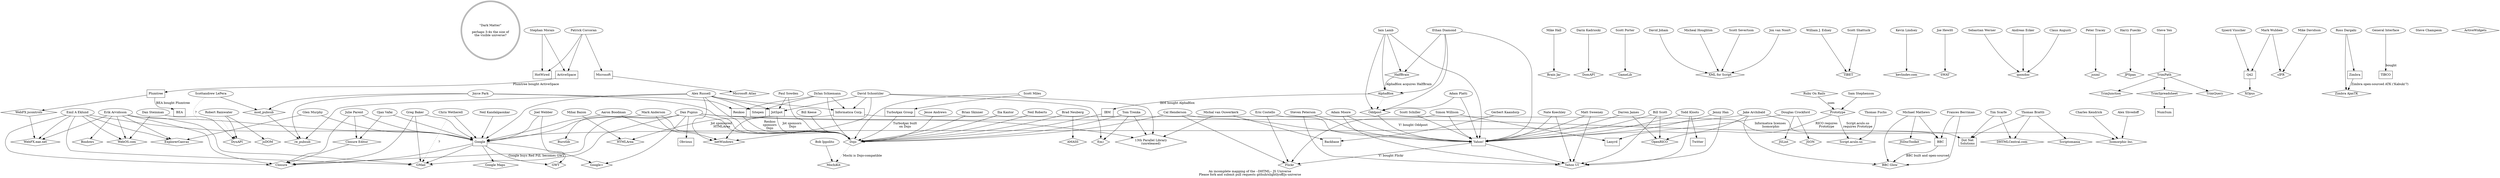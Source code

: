 /*
 * A Map of the JavaScript Universe
 *
 * Copyright 2005, The Dojo Foundation
 *
 * This file is ENTIRELY PROVISIONAL AND MUTABLE. If you think there is
 * something wrong, boneheaded, or otherwise daft then fork it and submit a pull request
 *
 */

digraph js_universe
  {
    // graph-wide config
    center=true;
    // overlap=scale;
    splines=true;
    // concentrate=true;
    label="An incomplete mapping of the --DHTML-- JS Universe\nPlease fork and submit pull requests github/slightlyoff/js-universe";

    // "dark matter"
    dm [ label="\"Dark Matter\"\n\nperhaps 3-4x the size of\nthe visible universe?",shape=doublecircle ];

    // developer to project/company relationships
    alexr -> INFA;
    alexr -> NW;
    alexr -> Dojo;
    alexr -> Jot;
    alexr -> RePubSub;
    alexr -> Sitepen;
    alexr -> Google;
    jpark -> ModPubSub;
    jpark -> RePubSub;
    jpark -> Dojo;
    jpark -> Renkoo;
    mda -> NW;
    mda -> Dojo;
    mda -> Burst;
    boogs -> Dojo;
    boogs -> Google;
    dpup -> Dojo;
    dpup -> DotNetSol;
    dpup -> _13p;
    dpup -> Google;
    dpup -> Gmail;
    dpup -> GPlus;
    dpup -> Closure;
    dpup -> Obvious;
    psowden -> Dojo;
    psowden -> Jot;
    dylan -> INFA;
    dylan -> Dojo;
    dylan -> Renkoo;
    dylan -> Sitepen;
    ttrenka -> Dojo;
    ttrenka -> FM;
    ttrenka -> _13p;
    bratta -> Scriptomania;
    bratta -> DHTMLCentral;
    bratta -> DotNetSol;
    tscarfe -> DotNetSol;
    tscarfe -> DHTMLCentral;
    erik -> WebFX;
    erik -> Bindows;
    erik -> WebOS;
    erik -> Google;
    erik -> ExCanvas;
    erik -> Closure;
    erik -> Gmail;
    emil -> WebFX;
    emil -> WebOS;
    emil -> Google;
    emil -> ExCanvas;
    emil -> Closure;
    emil -> Gmail;
    mhall -> BrainJar;
    dsteinman -> DynAPI;
    dsteinman -> WebOS; // thanks, Erik!
    rrainwater -> DynAPI;
    rrainwater -> jsDOM;
    darink -> DomAPI;
    sporter -> GameLib;
    charlesk -> ISC;
    ashevdoff -> ISC;
    cw -> Gmail [ style=dotted,label="?" ];
    cw -> Google;
    nkand -> Google;
    ilamb -> HalfBrain;
    ilamb -> AlphaBlox;
    ilamb -> Oddpost;
    ilamb -> Yahoo;
    ediamond -> HalfBrain;
    ediamond -> AlphaBlox;
    ediamond -> Oddpost;
    ediamond -> Yahoo;
    aplatti -> Oddpost;
    aplatti -> Yahoo;
    scottandrew -> ModPubSub;
    scottandrew -> DynAPI [ style=dotted,label="?" ]; // RAR: Not sure about this one
    mbazon -> HTMLArea;
    schontz -> NW;
    schontz -> INFA;
    schontz -> Jot;
    schontz -> _13p;
    schontz -> FM;
    michaelvo -> _13p;
    djoham -> XMLJS;
    mhoughton -> XMLJS;
    ssevertson -> XMLJS;
    julie -> Closure;
    julie -> ClosureEdit;
    julie -> Google;
    jvnoort -> XMLJS;
    inforat -> Tibet;
    idearat -> Tibet;
    kevlin -> KevLinDev
    gkadndorp -> Backbase;
    jhewitt -> SWAT;
    swerner -> qooxdoo;
    aecker -> qooxdoo;
    caugusti -> qooxdoo;
    ptracey -> jsxml;
    sstephenson -> Prototype;
    tfuchs -> Script_aculo_us;
    hfuecks -> JPSpan;
    syen -> TrimPath;
    bobi -> MochiKit;
    glish -> Yahoo;
    glish -> Flickr;
    swillison -> Yahoo;
    swillison -> Flickr;
    swillison -> Lanyrd;
    gmurphy -> Google;
    gmurphy -> ExCanvas;
    michaelvo -> Backbase;
    cal -> Yahoo;
    cal -> Flickr;
    cal -> Dojo;
    bradneuberg -> Dojo;
    bradneuberg -> Storage;
    bscott -> RICO;
    bscott -> Yahoo;
    bscott -> Yui;
    djames -> RICO;
    djames -> Yahoo;
    sschiller -> Yahoo;
    svisscher -> Q42;
    mwubben -> sIFR;
    mdavidson -> sIFR;
    sjmiles -> Dojo;
    sjmiles -> TurboAjax;
    dcrockford -> JSON;
    dcrockford -> JSLint;
    dcrockford -> Yahoo;
    smorais -> HotWired;
    ojan -> ClosureEdit;
    ojan -> Google;
    pcorcoran -> HotWired;
    pcorcoran -> ActiveSpace;
    pcorcoran -> Microsoft;
    smorais -> ActiveSpace;
    mwubben -> Q42;
    rdargahi -> ZATK;
    rdargahi -> Zimbra;
    amoore -> Yahoo;
    amoore -> Yui;
    msweeney -> Yahoo;
    msweeney -> Yui;
    nkoechley -> Yahoo;
    nkoechley -> Yui;
    jhan -> Yahoo;
    jhan -> Yui;
    speterson -> Yahoo;
    speterson -> Yui;
    tkloots -> Yahoo;
    tkloots -> Yui;
    tkloots -> Twitter;
    bkeese -> Dojo;
    jandrews -> Dojo;
    bskinner -> Dojo;
    ikantor -> Dojo;
    nroberts -> Dojo;
    micmath -> Glow;
    micmath -> JSDocToolkit;
    micmath -> BBC;
    jaffathecake -> Glow;
    jaffathecake -> BBC;
    jaffathecake -> Lanyrd;
    jaffathecake -> Google;
    phae -> Glow;
    phae -> BBC;
    baker -> Closure;
    baker -> Gmail;
    baker -> Google;
    jgwebber -> GWT;
    jgwebber -> Google;

    // project and company relationships
    INFA -> NW;
    INFA -> ISC [ label="Informatica licenses \nIsomorphic" ];
    Jot -> Dojo [ label="Jot sponsors \nDojo" ];
    Renkoo -> Dojo [ label="Renkoo\nsponsors\nDojo" ];
    TurboAjax -> Dojo [ label="TurboAjax built\non Dojo" ];
    Dojo -> MochiKit [ style=dotted, label="Mochi is Dojo-compatible" ];
    Jot -> HTMLArea [ label="Jot sponsored \nHTMLArea" ];
    BBC -> Glow [label="BBC built and open-sourced"]
    // Tibet -> ISC [ style=dotted ];
    // FIXME: need to mine these links for info:
    //  http://koranteng.blogspot.com/2004/07/on-rich-web-applications-alphablox-and.html
    //  http://koranteng.blogspot.com/2004/10/on-gmail-and-dhtml-architecture-again.html
    HalfBrain -> AlphaBlox [ label="AlphaBlox acquires HalfBrain" ];
    AlphaBlox -> IBM [ label="IBM bought AlphaBlox" ];
    AlphaBlox -> Oddpost [ style=dotted ];
    Oddpost -> Yahoo [ label="Y! bought Oddpost" ];
    Google -> Gmail;
    Google -> Gmaps;
    Google -> GPlus;
    Google -> Closure;
    Google -> GWT [ label="Google buys Red Pill, becomes GWT" ];
    Yahoo -> Flickr [ label="Y! bought Flickr" ];
    ModPubSub -> RePubSub;
    GenInt -> TIBCO [ label="bought" ];
    RoR -> Prototype [ label="uses" ];
    Prototype -> Script_aculo_us [ label="Script.aculo.us\nrequires Prototype" ];
    Prototype -> RICO [ label="RICO requires\nPrototype" ];
    Q42 -> XOpus;
    TrimPath -> TrimJunction;
    TrimPath -> TrimSpreadsheet;
    TrimPath -> TrimQuery;
    TrimSpreadsheet -> NumSum;
    ActiveSpace -> Plumtree [ label="Plumtree bought ActiveSpace" ];
    Plumtree -> BEA [ label="BEA bought Plumtree" ];
    Zimbra -> ZATK [ label="Zimbra open-sourced ATK ('Kabuki'?)" ];
    jscontrols -> WebFX;
    Plumtree -> jscontrols;
    Microsoft -> Atlas;
    Yahoo -> Yui;
    IBM -> Dojo;
    ClosureEdit -> Closure;

    // developers
    psowden   [ label="Paul Sowden" ];
    mbazon    [ label="Mihai Bazon" ];
    ediamond  [ label="Ethan Diamond" ];
    ilamb   [ label="Iain Lamb" ];
    aplatti   [ label="Adam Platti" ];
    emil    [ label="Emil A Eklund" ];
    darink    [ label="Darin Kadrioski" ];
    ttrenka   [ label="Tom Trenka" ];
    erik    [ label="Erik Arvidsson" ];
    bratta    [ label="Thomas Brattli" ];
    mda     [ label="Mark Anderson" ];
    boogs     [ label="Aaron Boodman" ];
    alexr     [ label="Alex Russell" ];
    dylan     [ label="Dylan Schiemann" ];
    dpup      [ label="Dan Pupius" ];
    tscarfe   [ label="Tim Scarfe" ];
    dsteinman   [ label="Dan Steinman" ];
    mhall     [ label="Mike Hall" ];
    schampeon   [ label="Steve Champeon" ];
    sporter   [ label="Scott Porter" ];
    rrainwater  [ label="Robert Rainwater" ];
    charlesk  [ label="Charles Kendrick" ];
    scottandrew [ label="Scottandrew LePera" ];
    cw      [ label="Chris Wetherell" ];
    jpark   [ label="Joyce Park" ];
    schontz   [ label="David Schontzler" ];
    michaelvo [ label="Michal van Ouwerkerk" ];
    djoham    [ label="David Joham" ];
    mhoughton [ label="Micheal Houghton" ];
    ssevertson  [ label="Scott Severtson" ];
    jvnoort   [ label="Jon van Noort" ];
    idearat   [ label="Scott Shattuck" ];
    inforat   [ label="William J. Edney" ];
    kevlin    [ label="Kevin Lindsey" ];
    ashevdoff [ label="Alex Shvedoff" ];
    gkadndorp [ label="Gerbert Kaandorp" ];
    jhewitt   [ label="Joe Hewitt" ];
    swerner   [ label="Sebastian Werner" ];
    aecker    [ label="Andreas Ecker" ];
    caugusti  [ label="Claus Augusti" ];
    ptracey   [ label="Peter Tracey" ];
    sstephenson [ label="Sam Stephenson" ];
    hfuecks   [ label="Harry Fuecks" ];
    tfuchs    [ label="Thomas Fuchs" ];
    syen    [ label="Steve Yen" ];
    bobi    [ label="Bob Ippolito" ];
    nkand   [ label="Neil Kandalgaonkar" ];
    glish   [ label="Eric Costello" ];
    swillison [ label="Simon Willison" ];
    gmurphy   [ label="Glen Murphy" ];
    cal     [ label="Cal Henderson" ];
    bradneuberg [ label="Brad Neuberg" ];
    bscott    [ label="Bill Scott" ];
    djames    [ label="Darren James" ];
    sschiller [ label="Scott Schiller" ];
    svisscher [ label="Sjoerd Visscher" ];
    mwubben   [ label="Mark Wubben" ];
    mdavidson [ label="Mike Davidson" ];
    sjmiles   [ label="Scott Miles" ];
    jgwebber  [ label="Joel Webber" ];
    dcrockford  [ label="Douglas Crockford" ];
    smorais   [ label="Stephan Morais" ];
    pcorcoran [ label="Patrick Corcoran" ];
    rdargahi  [ label="Ross Dargahi" ];
    amoore    [ label="Adam Moore" ];
    msweeney  [ label="Matt Sweeney" ];
    nkoechley [ label="Nate Koechley" ];
    jhan    [ label="Jenny Han" ];
    speterson [ label="Steven Peterson" ];
    tkloots   [ label="Todd Kloots" ];
    bkeese    [ label="Bill Keese" ];
    jandrews  [ label="Jesse Andrews" ];
    bskinner  [ label="Brian Skinner" ];
    ikantor   [ label="Ilia Kantor" ];
    nroberts  [ label="Neil Roberts" ];
    micmath   [ label="Michael Mathews"];
    jaffathecake [ label="Jake Archibald"];
    phae      [ label="Frances Berriman"];
    julie     [ label="Julie Parent"];
    ojan      [ label="Ojan Vafai"];
    baker     [ label="Greg Baker"];

    // companies
    DotNetSol   [ label="Dot Net\nSolutions",shape=box ];
    Google    [ label="Google",shape=box ];
    Yahoo     [ label="Yahoo!",shape=box ];
    Jot     [ label="JotSpot",shape=box ];
    INFA    [ label="Informatica Corp.",shape=box ];
    IBM     [ shape=box ];
    TIBCO   [ shape=box ];
    GenInt    [ label="General Interface" ];
    Backbase  [ label="Backbase",shape=box ];
    Renkoo    [ label="Renkoo",shape=box ];
    TurboAjax [ label="TurboAjax Group",shape=box ];
    Q42     [ label="Q42",shape=box ];
    NumSum    [ shape=box ];
    HotWired  [ shape=box ];
    ActiveSpace [ shape=box ];
    Plumtree  [ shape=box ];
    BEA     [ shape=box ];
    Microsoft [ shape=box ];
    Zimbra    [ shape=box ];
    Lanyrd    [ shape=box];
    BBC       [ shape=box ];
    Sitepen   [ shape=box];
    Twitter   [ shape=box];

    // projects and products
    Storage   [ label="AMASS",shape=diamond ];
    jsxml   [ shape=diamond ];
    HTMLArea  [ shape=diamond ];
    AlphaBlox [ shape=diamond ];
    HalfBrain [ shape=diamond ];
    Oddpost   [ shape=diamond ];
    Scriptomania [ shape=diamond ];
    DomAPI    [ shape=diamond ];
    DynAPI    [ shape=diamond ];
    GameLib   [ shape=diamond ];
    Bindows   [ shape=diamond ];
    jsDOM   [ shape=diamond ];
    qooxdoo   [ shape=diamond ];
    XMLJS   [ label="XML for Script",shape=diamond ];
    Tibet   [ label="TIBET",shape=diamond ];
    ModPubSub   [ label="mod_pubsub",shape=diamond ];
    RePubSub  [ label="re_pubsub",shape=diamond ];
    Gmail     [ label="GMail",shape=diamond ];
    Gmaps     [ label="Google Maps ",shape=diamond ];
    GPlus     [ label="Google+",shape=diamond ];
    BrainJar  [ label="Brain Jar",shape=diamond ];
    FM      [ label="f(m)",shape=diamond ];
    WebFX     [ label="WebFX.eae.net",shape=diamond ];
    jscontrols  [ label="WebFX jscontrols",shape=diamond ];
    Burst     [ label="Burstlib",shape=diamond ];
    Dojo    [ label="Dojo",shape=diamond ];
    NW      [ label="netWindows",shape=diamond ];
    ISC     [ label="Isomorphic Inc.",shape=diamond ];
    WebOS     [ label="WebOS.com",shape=diamond ];
    DHTMLCentral [ label="DHTMLCentral.com",shape=diamond ];
    _13p    [ label="13th Parallel Library\n(unreleased)",shape=diamond ];
    KevLinDev     [ label="kevlindev.com",shape=diamond ];
    ActiveWidgets [ label="ActiveWidgets",shape=diamond ];
    SWAT    [ shape=diamond ];
    Obvious [ shape=box ];
    Prototype [ shape=diamond ];
    RoR     [ label="Ruby On Rails",shape=diamond ];
    Script_aculo_us [ label="Script.aculo.us",shape=diamond ];
    RICO    [ label="OpenRICO",shape=diamond ];
    TrimPath  [ shape=diamond ];
    TrimJunction [ shape=diamond ];
    TrimQuery [ shape=diamond ];
    TrimSpreadsheet [ shape=diamond ];
    MochiKit  [ shape=diamond ];
    JPSpan    [ shape=diamond ];
    Flickr    [ shape=diamond ];
    XOpus   [ shape=diamond ];
    sIFR    [ shape=diamond ];
    JSON    [ shape=diamond ];
    JSLint    [ shape=diamond ];
    ZATK    [ label="Zimbra AjaxTK",shape=diamond ];
    Atlas   [ label="Microsoft Atlas",shape=diamond ];
    Yui     [ label="Yahoo UI",shape=diamond ];
    Glow    [ label="BBC Glow",shape=diamond];
    JSDocToolkit [label="JSDocToolkit",shape=diamond];
    ExCanvas [label="ExplorerCanvas",shape=diamond];
    Closure  [shape=diamond];
    ClosureEdit [label="Closure Editor",shape=diamond];
    GWT [ label="GWT",shape=diamond ];
  }

// vim:ts=2:et:ai
